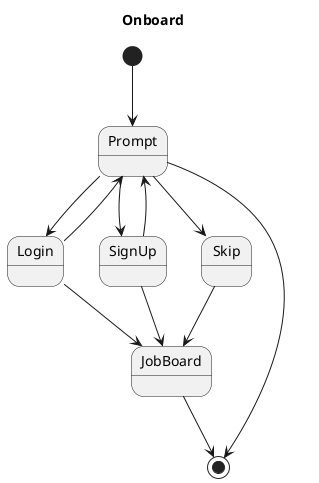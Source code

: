 @startuml

title Onboard

[*] --> Prompt

Prompt --> Login
Prompt --> SignUp
Prompt --> Skip

Login --> JobBoard
Login --> Prompt

SignUp --> JobBoard
SignUp --> Prompt

Skip --> JobBoard

JobBoard --> [*]
Prompt --> [*]

@enduml
